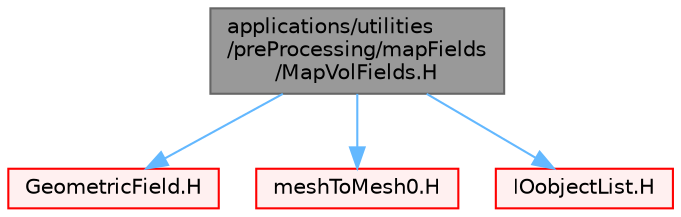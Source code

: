 digraph "applications/utilities/preProcessing/mapFields/MapVolFields.H"
{
 // LATEX_PDF_SIZE
  bgcolor="transparent";
  edge [fontname=Helvetica,fontsize=10,labelfontname=Helvetica,labelfontsize=10];
  node [fontname=Helvetica,fontsize=10,shape=box,height=0.2,width=0.4];
  Node1 [id="Node000001",label="applications/utilities\l/preProcessing/mapFields\l/MapVolFields.H",height=0.2,width=0.4,color="gray40", fillcolor="grey60", style="filled", fontcolor="black",tooltip=" "];
  Node1 -> Node2 [id="edge1_Node000001_Node000002",color="steelblue1",style="solid",tooltip=" "];
  Node2 [id="Node000002",label="GeometricField.H",height=0.2,width=0.4,color="red", fillcolor="#FFF0F0", style="filled",URL="$GeometricField_8H.html",tooltip=" "];
  Node1 -> Node250 [id="edge2_Node000001_Node000250",color="steelblue1",style="solid",tooltip=" "];
  Node250 [id="Node000250",label="meshToMesh0.H",height=0.2,width=0.4,color="red", fillcolor="#FFF0F0", style="filled",URL="$meshToMesh0_8H.html",tooltip=" "];
  Node1 -> Node368 [id="edge3_Node000001_Node000368",color="steelblue1",style="solid",tooltip=" "];
  Node368 [id="Node000368",label="IOobjectList.H",height=0.2,width=0.4,color="red", fillcolor="#FFF0F0", style="filled",URL="$IOobjectList_8H.html",tooltip=" "];
}
